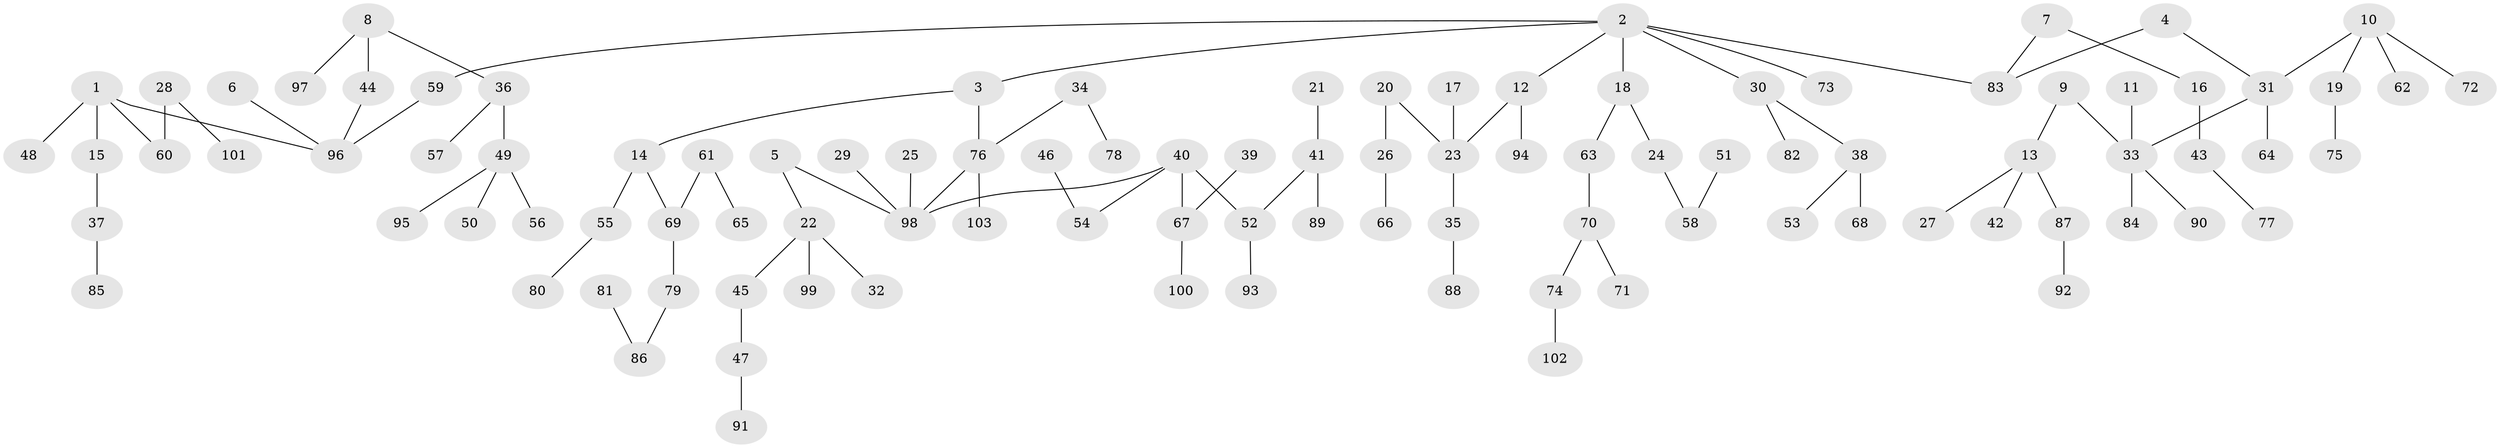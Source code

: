 // original degree distribution, {5: 0.03424657534246575, 4: 0.07534246575342465, 3: 0.136986301369863, 7: 0.00684931506849315, 2: 0.23972602739726026, 6: 0.0136986301369863, 1: 0.4931506849315068}
// Generated by graph-tools (version 1.1) at 2025/37/03/04/25 23:37:28]
// undirected, 103 vertices, 102 edges
graph export_dot {
  node [color=gray90,style=filled];
  1;
  2;
  3;
  4;
  5;
  6;
  7;
  8;
  9;
  10;
  11;
  12;
  13;
  14;
  15;
  16;
  17;
  18;
  19;
  20;
  21;
  22;
  23;
  24;
  25;
  26;
  27;
  28;
  29;
  30;
  31;
  32;
  33;
  34;
  35;
  36;
  37;
  38;
  39;
  40;
  41;
  42;
  43;
  44;
  45;
  46;
  47;
  48;
  49;
  50;
  51;
  52;
  53;
  54;
  55;
  56;
  57;
  58;
  59;
  60;
  61;
  62;
  63;
  64;
  65;
  66;
  67;
  68;
  69;
  70;
  71;
  72;
  73;
  74;
  75;
  76;
  77;
  78;
  79;
  80;
  81;
  82;
  83;
  84;
  85;
  86;
  87;
  88;
  89;
  90;
  91;
  92;
  93;
  94;
  95;
  96;
  97;
  98;
  99;
  100;
  101;
  102;
  103;
  1 -- 15 [weight=1.0];
  1 -- 48 [weight=1.0];
  1 -- 60 [weight=1.0];
  1 -- 96 [weight=1.0];
  2 -- 3 [weight=1.0];
  2 -- 12 [weight=1.0];
  2 -- 18 [weight=1.0];
  2 -- 30 [weight=1.0];
  2 -- 59 [weight=1.0];
  2 -- 73 [weight=1.0];
  2 -- 83 [weight=1.0];
  3 -- 14 [weight=1.0];
  3 -- 76 [weight=1.0];
  4 -- 31 [weight=1.0];
  4 -- 83 [weight=1.0];
  5 -- 22 [weight=1.0];
  5 -- 98 [weight=1.0];
  6 -- 96 [weight=1.0];
  7 -- 16 [weight=1.0];
  7 -- 83 [weight=1.0];
  8 -- 36 [weight=1.0];
  8 -- 44 [weight=1.0];
  8 -- 97 [weight=1.0];
  9 -- 13 [weight=1.0];
  9 -- 33 [weight=1.0];
  10 -- 19 [weight=1.0];
  10 -- 31 [weight=1.0];
  10 -- 62 [weight=1.0];
  10 -- 72 [weight=1.0];
  11 -- 33 [weight=1.0];
  12 -- 23 [weight=1.0];
  12 -- 94 [weight=1.0];
  13 -- 27 [weight=1.0];
  13 -- 42 [weight=1.0];
  13 -- 87 [weight=1.0];
  14 -- 55 [weight=1.0];
  14 -- 69 [weight=1.0];
  15 -- 37 [weight=1.0];
  16 -- 43 [weight=1.0];
  17 -- 23 [weight=1.0];
  18 -- 24 [weight=1.0];
  18 -- 63 [weight=1.0];
  19 -- 75 [weight=1.0];
  20 -- 23 [weight=1.0];
  20 -- 26 [weight=1.0];
  21 -- 41 [weight=1.0];
  22 -- 32 [weight=1.0];
  22 -- 45 [weight=1.0];
  22 -- 99 [weight=1.0];
  23 -- 35 [weight=1.0];
  24 -- 58 [weight=1.0];
  25 -- 98 [weight=1.0];
  26 -- 66 [weight=1.0];
  28 -- 60 [weight=1.0];
  28 -- 101 [weight=1.0];
  29 -- 98 [weight=1.0];
  30 -- 38 [weight=1.0];
  30 -- 82 [weight=1.0];
  31 -- 33 [weight=1.0];
  31 -- 64 [weight=1.0];
  33 -- 84 [weight=1.0];
  33 -- 90 [weight=1.0];
  34 -- 76 [weight=1.0];
  34 -- 78 [weight=1.0];
  35 -- 88 [weight=1.0];
  36 -- 49 [weight=1.0];
  36 -- 57 [weight=1.0];
  37 -- 85 [weight=1.0];
  38 -- 53 [weight=1.0];
  38 -- 68 [weight=1.0];
  39 -- 67 [weight=1.0];
  40 -- 52 [weight=1.0];
  40 -- 54 [weight=1.0];
  40 -- 67 [weight=1.0];
  40 -- 98 [weight=1.0];
  41 -- 52 [weight=1.0];
  41 -- 89 [weight=1.0];
  43 -- 77 [weight=1.0];
  44 -- 96 [weight=1.0];
  45 -- 47 [weight=1.0];
  46 -- 54 [weight=1.0];
  47 -- 91 [weight=1.0];
  49 -- 50 [weight=1.0];
  49 -- 56 [weight=1.0];
  49 -- 95 [weight=1.0];
  51 -- 58 [weight=1.0];
  52 -- 93 [weight=1.0];
  55 -- 80 [weight=1.0];
  59 -- 96 [weight=1.0];
  61 -- 65 [weight=1.0];
  61 -- 69 [weight=1.0];
  63 -- 70 [weight=1.0];
  67 -- 100 [weight=1.0];
  69 -- 79 [weight=1.0];
  70 -- 71 [weight=1.0];
  70 -- 74 [weight=1.0];
  74 -- 102 [weight=1.0];
  76 -- 98 [weight=1.0];
  76 -- 103 [weight=1.0];
  79 -- 86 [weight=1.0];
  81 -- 86 [weight=1.0];
  87 -- 92 [weight=1.0];
}
